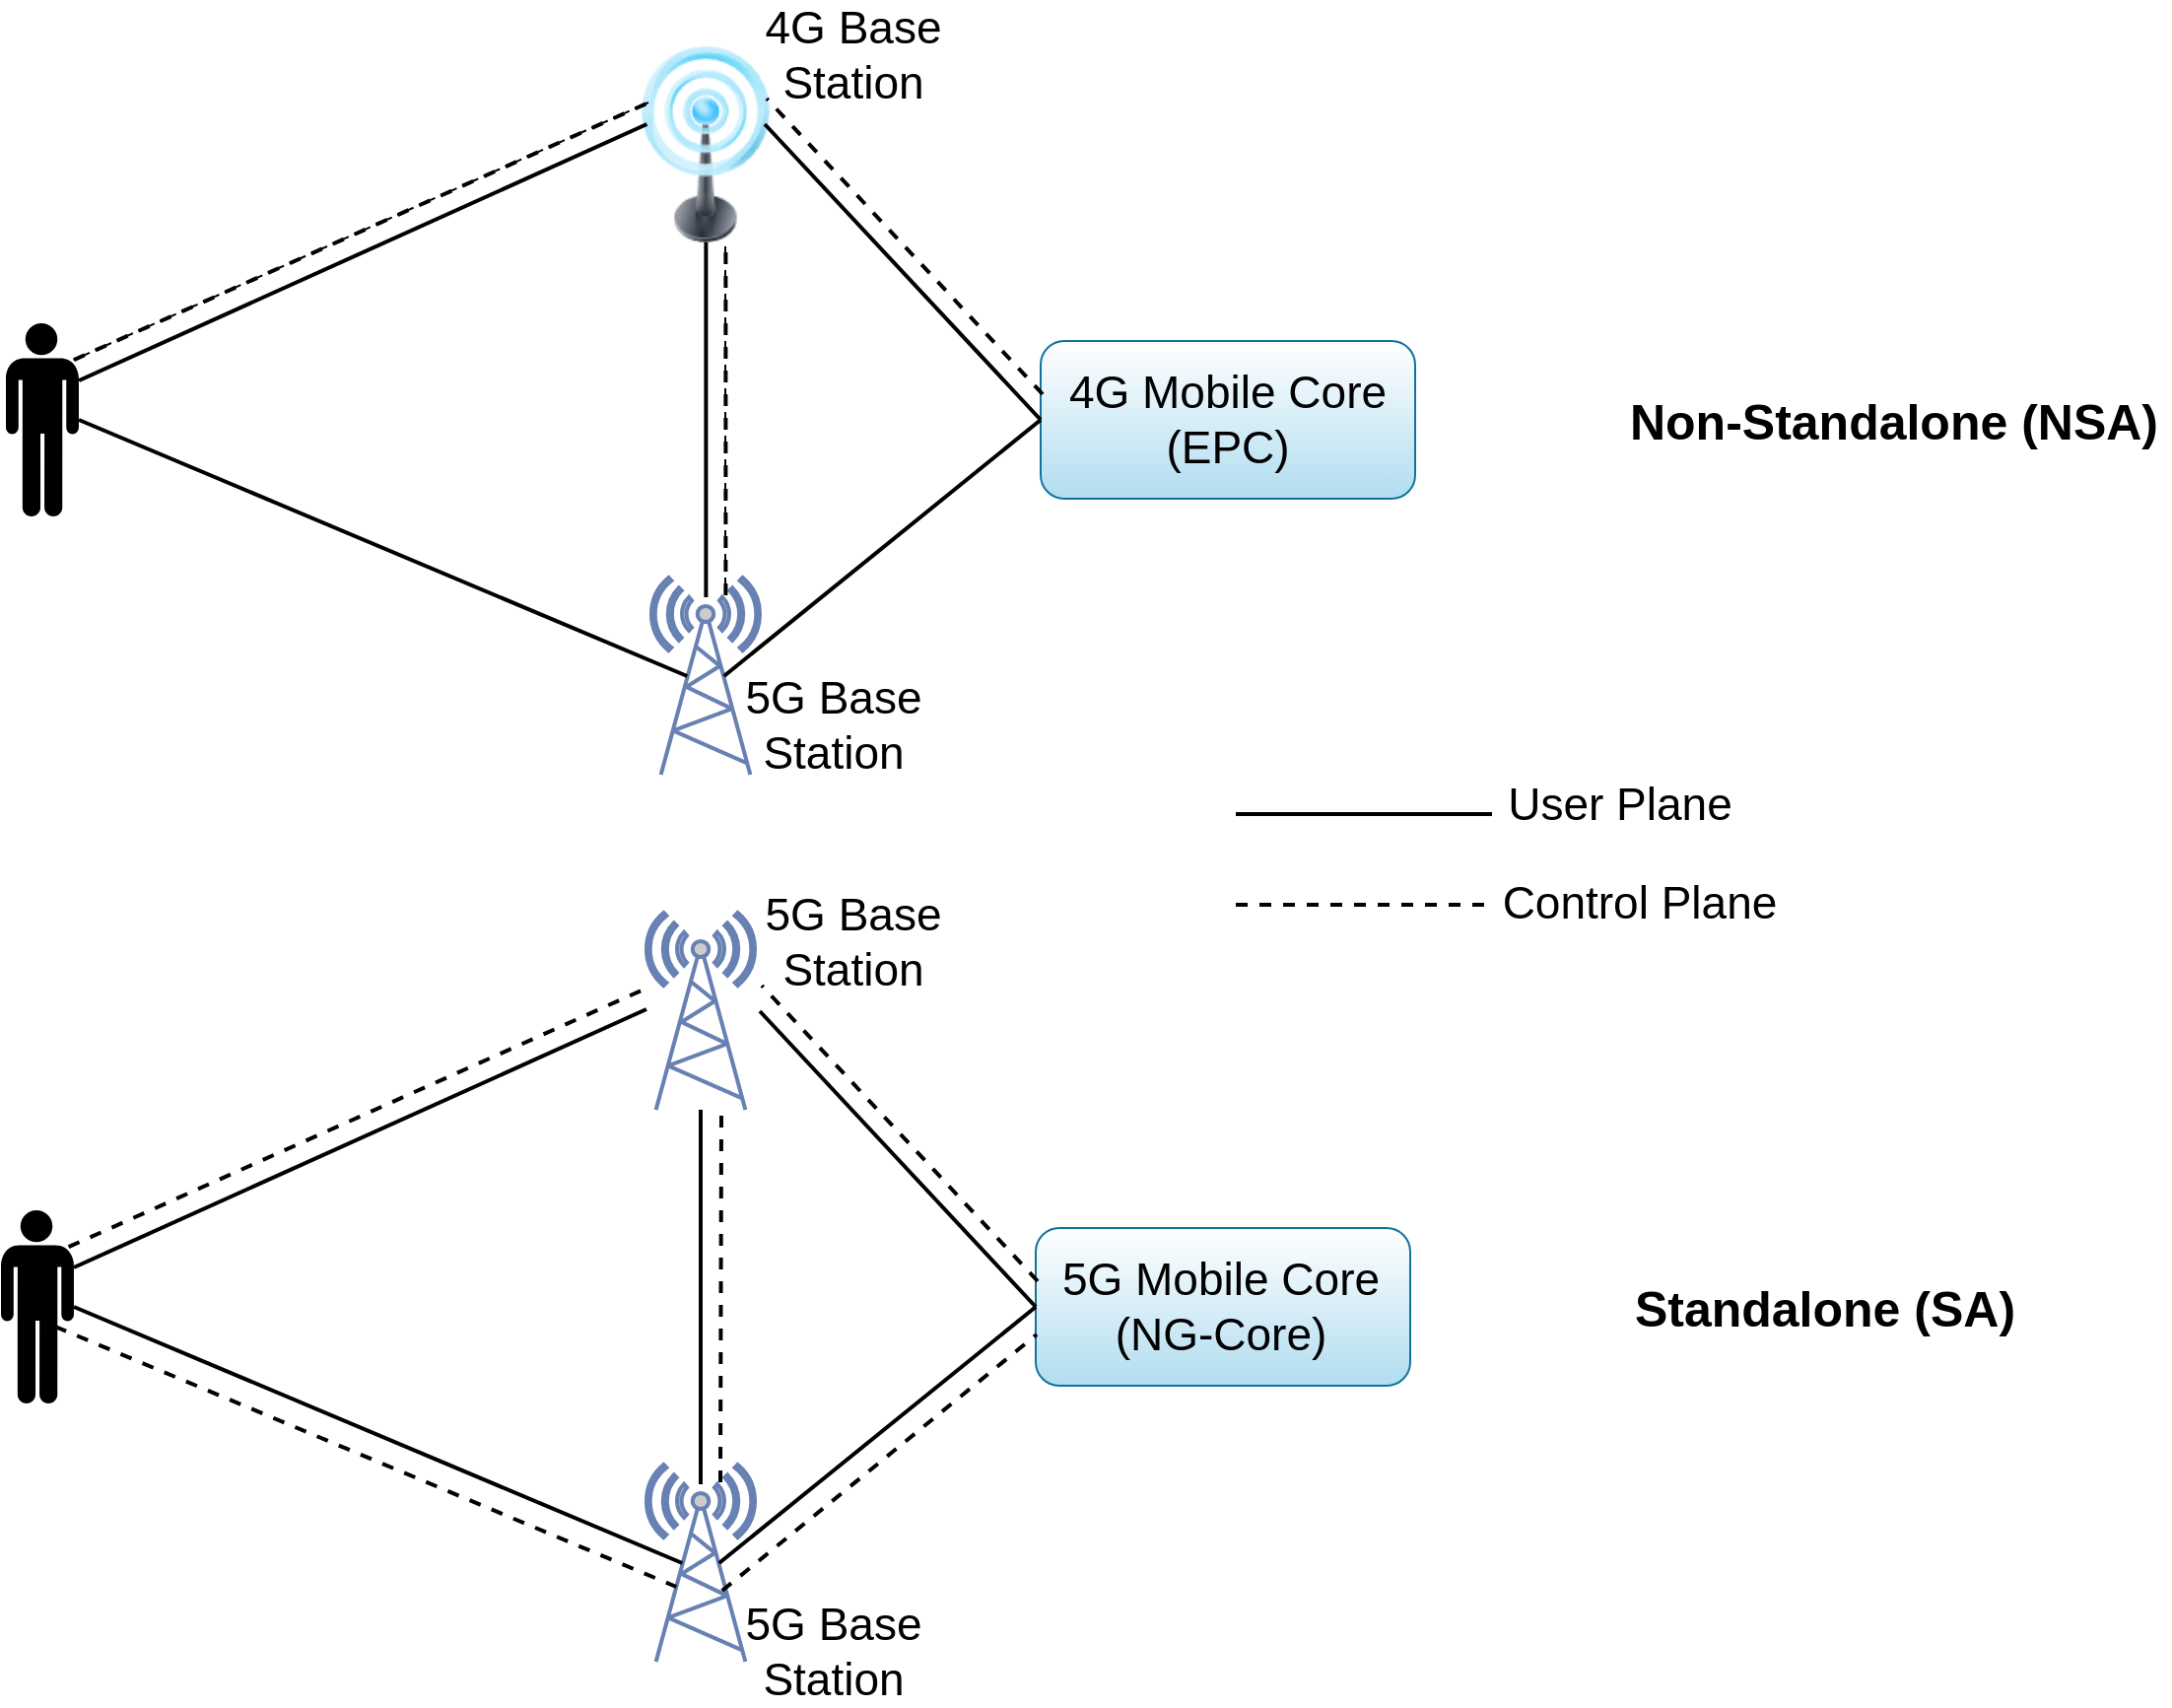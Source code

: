 <mxfile version="20.3.0" type="device"><diagram id="fVsIshxDmCaCkKFrYZep" name="Page-1"><mxGraphModel dx="711" dy="1331" grid="1" gridSize="10" guides="1" tooltips="1" connect="1" arrows="1" fold="1" page="1" pageScale="1" pageWidth="3300" pageHeight="4681" math="0" shadow="0"><root><mxCell id="0"/><mxCell id="1" parent="0"/><mxCell id="XtJdOS44lbcuBdPJoAw9-1" value="" style="fontColor=#0066CC;verticalAlign=top;verticalLabelPosition=bottom;labelPosition=center;align=center;html=1;outlineConnect=0;fillColor=#CCCCCC;strokeColor=#6881B3;gradientColor=none;gradientDirection=north;strokeWidth=2;shape=mxgraph.networks.radio_tower;" vertex="1" parent="1"><mxGeometry x="552.5" y="1330" width="55" height="100" as="geometry"/></mxCell><mxCell id="XtJdOS44lbcuBdPJoAw9-2" value="" style="image;html=1;image=img/lib/clip_art/telecommunication/Signal_tower_on_128x128.png;fontSize=20;gradientColor=#FFFFFF;gradientDirection=north;" vertex="1" parent="1"><mxGeometry x="540" y="1060" width="80" height="100" as="geometry"/></mxCell><mxCell id="XtJdOS44lbcuBdPJoAw9-4" value="" style="rounded=1;whiteSpace=wrap;html=1;fontSize=20;gradientDirection=north;fillColor=#b1ddf0;strokeColor=#10739e;gradientColor=#FFFFFF;" vertex="1" parent="1"><mxGeometry x="750" y="1210" width="190" height="80" as="geometry"/></mxCell><mxCell id="XtJdOS44lbcuBdPJoAw9-6" value="" style="shape=mxgraph.signs.people.man_1;html=1;pointerEvents=1;fillColor=#000000;strokeColor=none;verticalLabelPosition=bottom;verticalAlign=top;align=center;fontSize=20;" vertex="1" parent="1"><mxGeometry x="225" y="1201" width="37" height="98" as="geometry"/></mxCell><mxCell id="XtJdOS44lbcuBdPJoAw9-7" value="4G Mobile Core (EPC)" style="text;html=1;strokeColor=none;fillColor=none;align=center;verticalAlign=middle;whiteSpace=wrap;rounded=0;fontSize=23;" vertex="1" parent="1"><mxGeometry x="760" y="1235" width="170" height="30" as="geometry"/></mxCell><mxCell id="XtJdOS44lbcuBdPJoAw9-9" value="" style="endArrow=none;html=1;rounded=0;strokeWidth=2;fontSize=20;exitX=1;exitY=0.5;exitDx=0;exitDy=0;exitPerimeter=0;entryX=0.33;entryY=0.5;entryDx=0;entryDy=0;entryPerimeter=0;" edge="1" parent="1" source="XtJdOS44lbcuBdPJoAw9-6" target="XtJdOS44lbcuBdPJoAw9-1"><mxGeometry width="50" height="50" relative="1" as="geometry"><mxPoint x="298" y="1350" as="sourcePoint"/><mxPoint x="510" y="1330" as="targetPoint"/></mxGeometry></mxCell><mxCell id="XtJdOS44lbcuBdPJoAw9-10" value="" style="endArrow=none;html=1;rounded=0;strokeWidth=2;fontSize=20;exitX=0.67;exitY=0.5;exitDx=0;exitDy=0;exitPerimeter=0;entryX=0;entryY=0.5;entryDx=0;entryDy=0;" edge="1" parent="1" source="XtJdOS44lbcuBdPJoAw9-1" target="XtJdOS44lbcuBdPJoAw9-4"><mxGeometry width="50" height="50" relative="1" as="geometry"><mxPoint x="576" y="1265.0" as="sourcePoint"/><mxPoint x="884.65" y="1395" as="targetPoint"/></mxGeometry></mxCell><mxCell id="XtJdOS44lbcuBdPJoAw9-12" value="" style="endArrow=none;html=1;rounded=0;strokeWidth=1;fontSize=20;endSize=6;targetPerimeterSpacing=10;" edge="1" parent="1"><mxGeometry width="50" height="50" relative="1" as="geometry"><mxPoint x="262" y="1230" as="sourcePoint"/><mxPoint x="550" y="1100" as="targetPoint"/></mxGeometry></mxCell><mxCell id="XtJdOS44lbcuBdPJoAw9-13" value="" style="endArrow=none;html=1;rounded=0;strokeWidth=2;fontSize=20;endSize=6;targetPerimeterSpacing=10;exitX=0;exitY=0.5;exitDx=0;exitDy=0;" edge="1" parent="1" source="XtJdOS44lbcuBdPJoAw9-4"><mxGeometry width="50" height="50" relative="1" as="geometry"><mxPoint x="482" y="1260" as="sourcePoint"/><mxPoint x="610" y="1100" as="targetPoint"/></mxGeometry></mxCell><mxCell id="XtJdOS44lbcuBdPJoAw9-14" value="" style="endArrow=none;html=1;rounded=0;strokeWidth=1;fontSize=20;endSize=6;targetPerimeterSpacing=10;exitX=0.9;exitY=0.2;exitDx=0;exitDy=0;exitPerimeter=0;dashed=1;" edge="1" parent="1"><mxGeometry width="50" height="50" relative="1" as="geometry"><mxPoint x="259.3" y="1219.6" as="sourcePoint"/><mxPoint x="551" y="1089" as="targetPoint"/></mxGeometry></mxCell><mxCell id="XtJdOS44lbcuBdPJoAw9-15" value="" style="endArrow=none;html=1;rounded=0;strokeWidth=2;fontSize=20;endSize=6;targetPerimeterSpacing=10;entryX=0.875;entryY=0.3;entryDx=0;entryDy=0;entryPerimeter=0;dashed=1;" edge="1" parent="1"><mxGeometry width="50" height="50" relative="1" as="geometry"><mxPoint x="751" y="1237" as="sourcePoint"/><mxPoint x="611" y="1087.0" as="targetPoint"/></mxGeometry></mxCell><mxCell id="XtJdOS44lbcuBdPJoAw9-16" value="" style="endArrow=none;html=1;rounded=0;strokeWidth=1;fontSize=20;endSize=6;targetPerimeterSpacing=10;entryX=0.5;entryY=1;entryDx=0;entryDy=0;" edge="1" parent="1" target="XtJdOS44lbcuBdPJoAw9-2"><mxGeometry width="50" height="50" relative="1" as="geometry"><mxPoint x="580" y="1340" as="sourcePoint"/><mxPoint x="600" y="1210" as="targetPoint"/></mxGeometry></mxCell><mxCell id="XtJdOS44lbcuBdPJoAw9-18" value="" style="endArrow=none;html=1;rounded=0;strokeWidth=1;fontSize=20;endSize=6;targetPerimeterSpacing=10;entryX=0.5;entryY=1;entryDx=0;entryDy=0;dashed=1;" edge="1" parent="1"><mxGeometry width="50" height="50" relative="1" as="geometry"><mxPoint x="590" y="1339" as="sourcePoint"/><mxPoint x="590" y="1159" as="targetPoint"/></mxGeometry></mxCell><mxCell id="XtJdOS44lbcuBdPJoAw9-21" value="" style="fontColor=#0066CC;verticalAlign=top;verticalLabelPosition=bottom;labelPosition=center;align=center;html=1;outlineConnect=0;fillColor=#CCCCCC;strokeColor=#6881B3;gradientColor=none;gradientDirection=north;strokeWidth=2;shape=mxgraph.networks.radio_tower;" vertex="1" parent="1"><mxGeometry x="550" y="1780" width="55" height="100" as="geometry"/></mxCell><mxCell id="XtJdOS44lbcuBdPJoAw9-23" value="" style="rounded=1;whiteSpace=wrap;html=1;fontSize=20;gradientDirection=north;fillColor=#b1ddf0;strokeColor=#10739e;gradientColor=#FFFFFF;" vertex="1" parent="1"><mxGeometry x="747.5" y="1660" width="190" height="80" as="geometry"/></mxCell><mxCell id="XtJdOS44lbcuBdPJoAw9-24" value="" style="shape=mxgraph.signs.people.man_1;html=1;pointerEvents=1;fillColor=#000000;strokeColor=none;verticalLabelPosition=bottom;verticalAlign=top;align=center;fontSize=20;" vertex="1" parent="1"><mxGeometry x="222.5" y="1651" width="37" height="98" as="geometry"/></mxCell><mxCell id="XtJdOS44lbcuBdPJoAw9-25" value="5G Mobile Core (NG-Core)" style="text;html=1;strokeColor=none;fillColor=none;align=center;verticalAlign=middle;whiteSpace=wrap;rounded=0;fontSize=23;" vertex="1" parent="1"><mxGeometry x="755" y="1685" width="172.5" height="30" as="geometry"/></mxCell><mxCell id="XtJdOS44lbcuBdPJoAw9-26" value="" style="endArrow=none;html=1;rounded=0;strokeWidth=2;fontSize=20;exitX=1;exitY=0.5;exitDx=0;exitDy=0;exitPerimeter=0;entryX=0.33;entryY=0.5;entryDx=0;entryDy=0;entryPerimeter=0;" edge="1" parent="1" source="XtJdOS44lbcuBdPJoAw9-24" target="XtJdOS44lbcuBdPJoAw9-21"><mxGeometry width="50" height="50" relative="1" as="geometry"><mxPoint x="295.5" y="1800" as="sourcePoint"/><mxPoint x="507.5" y="1780" as="targetPoint"/></mxGeometry></mxCell><mxCell id="XtJdOS44lbcuBdPJoAw9-27" value="" style="endArrow=none;html=1;rounded=0;strokeWidth=2;fontSize=20;exitX=0.67;exitY=0.5;exitDx=0;exitDy=0;exitPerimeter=0;entryX=0;entryY=0.5;entryDx=0;entryDy=0;" edge="1" parent="1" source="XtJdOS44lbcuBdPJoAw9-21" target="XtJdOS44lbcuBdPJoAw9-23"><mxGeometry width="50" height="50" relative="1" as="geometry"><mxPoint x="573.5" y="1715.0" as="sourcePoint"/><mxPoint x="882.15" y="1845" as="targetPoint"/></mxGeometry></mxCell><mxCell id="XtJdOS44lbcuBdPJoAw9-28" value="" style="endArrow=none;html=1;rounded=0;strokeWidth=2;fontSize=20;endSize=6;targetPerimeterSpacing=10;" edge="1" parent="1"><mxGeometry width="50" height="50" relative="1" as="geometry"><mxPoint x="259.5" y="1680" as="sourcePoint"/><mxPoint x="550" y="1549" as="targetPoint"/></mxGeometry></mxCell><mxCell id="XtJdOS44lbcuBdPJoAw9-29" value="" style="endArrow=none;html=1;rounded=0;strokeWidth=2;fontSize=20;endSize=6;targetPerimeterSpacing=10;exitX=0;exitY=0.5;exitDx=0;exitDy=0;" edge="1" parent="1" source="XtJdOS44lbcuBdPJoAw9-23"><mxGeometry width="50" height="50" relative="1" as="geometry"><mxPoint x="479.5" y="1710" as="sourcePoint"/><mxPoint x="607.5" y="1550" as="targetPoint"/></mxGeometry></mxCell><mxCell id="XtJdOS44lbcuBdPJoAw9-30" value="" style="endArrow=none;html=1;rounded=0;strokeWidth=2;fontSize=20;endSize=6;targetPerimeterSpacing=10;exitX=0.9;exitY=0.2;exitDx=0;exitDy=0;exitPerimeter=0;dashed=1;" edge="1" parent="1"><mxGeometry width="50" height="50" relative="1" as="geometry"><mxPoint x="256.8" y="1669.6" as="sourcePoint"/><mxPoint x="548.5" y="1539" as="targetPoint"/></mxGeometry></mxCell><mxCell id="XtJdOS44lbcuBdPJoAw9-31" value="" style="endArrow=none;html=1;rounded=0;strokeWidth=2;fontSize=20;endSize=6;targetPerimeterSpacing=10;entryX=0.875;entryY=0.3;entryDx=0;entryDy=0;entryPerimeter=0;dashed=1;" edge="1" parent="1"><mxGeometry width="50" height="50" relative="1" as="geometry"><mxPoint x="748.5" y="1687" as="sourcePoint"/><mxPoint x="608.5" y="1537" as="targetPoint"/></mxGeometry></mxCell><mxCell id="XtJdOS44lbcuBdPJoAw9-32" value="" style="endArrow=none;html=1;rounded=0;strokeWidth=2;fontSize=20;endSize=6;targetPerimeterSpacing=10;entryX=0.5;entryY=1;entryDx=0;entryDy=0;entryPerimeter=0;" edge="1" parent="1" target="XtJdOS44lbcuBdPJoAw9-34"><mxGeometry width="50" height="50" relative="1" as="geometry"><mxPoint x="577.5" y="1790" as="sourcePoint"/><mxPoint x="577.5" y="1610" as="targetPoint"/></mxGeometry></mxCell><mxCell id="XtJdOS44lbcuBdPJoAw9-33" value="" style="endArrow=none;html=1;rounded=0;strokeWidth=2;fontSize=20;endSize=6;targetPerimeterSpacing=10;dashed=1;" edge="1" parent="1"><mxGeometry width="50" height="50" relative="1" as="geometry"><mxPoint x="587.5" y="1789" as="sourcePoint"/><mxPoint x="588" y="1600" as="targetPoint"/></mxGeometry></mxCell><mxCell id="XtJdOS44lbcuBdPJoAw9-34" value="" style="fontColor=#0066CC;verticalAlign=top;verticalLabelPosition=bottom;labelPosition=center;align=center;html=1;outlineConnect=0;fillColor=#CCCCCC;strokeColor=#6881B3;gradientColor=none;gradientDirection=north;strokeWidth=2;shape=mxgraph.networks.radio_tower;" vertex="1" parent="1"><mxGeometry x="550" y="1500" width="55" height="100" as="geometry"/></mxCell><mxCell id="XtJdOS44lbcuBdPJoAw9-35" value="" style="endArrow=none;html=1;rounded=0;strokeWidth=2;fontSize=20;exitX=0.67;exitY=0.5;exitDx=0;exitDy=0;exitPerimeter=0;entryX=0;entryY=0.5;entryDx=0;entryDy=0;dashed=1;" edge="1" parent="1"><mxGeometry width="50" height="50" relative="1" as="geometry"><mxPoint x="588.35" y="1844" as="sourcePoint"/><mxPoint x="748" y="1714" as="targetPoint"/></mxGeometry></mxCell><mxCell id="XtJdOS44lbcuBdPJoAw9-36" value="" style="endArrow=none;html=1;rounded=0;strokeWidth=2;fontSize=20;exitX=1;exitY=0.5;exitDx=0;exitDy=0;exitPerimeter=0;entryX=0.275;entryY=0.62;entryDx=0;entryDy=0;entryPerimeter=0;dashed=1;" edge="1" parent="1" target="XtJdOS44lbcuBdPJoAw9-21"><mxGeometry width="50" height="50" relative="1" as="geometry"><mxPoint x="250" y="1710" as="sourcePoint"/><mxPoint x="558.65" y="1840" as="targetPoint"/></mxGeometry></mxCell><mxCell id="XtJdOS44lbcuBdPJoAw9-37" value="4G Base Station" style="text;html=1;strokeColor=none;fillColor=none;align=center;verticalAlign=middle;whiteSpace=wrap;rounded=0;fontSize=23;" vertex="1" parent="1"><mxGeometry x="580" y="1050" width="150" height="30" as="geometry"/></mxCell><mxCell id="XtJdOS44lbcuBdPJoAw9-38" value="5G Base Station" style="text;html=1;strokeColor=none;fillColor=none;align=center;verticalAlign=middle;whiteSpace=wrap;rounded=0;fontSize=23;" vertex="1" parent="1"><mxGeometry x="570" y="1390" width="150" height="30" as="geometry"/></mxCell><mxCell id="XtJdOS44lbcuBdPJoAw9-39" value="5G Base Station" style="text;html=1;strokeColor=none;fillColor=none;align=center;verticalAlign=middle;whiteSpace=wrap;rounded=0;fontSize=23;" vertex="1" parent="1"><mxGeometry x="580" y="1500" width="150" height="30" as="geometry"/></mxCell><mxCell id="XtJdOS44lbcuBdPJoAw9-40" value="5G Base Station" style="text;html=1;strokeColor=none;fillColor=none;align=center;verticalAlign=middle;whiteSpace=wrap;rounded=0;fontSize=23;" vertex="1" parent="1"><mxGeometry x="570" y="1860" width="150" height="30" as="geometry"/></mxCell><mxCell id="XtJdOS44lbcuBdPJoAw9-41" value="" style="endArrow=none;html=1;rounded=0;strokeWidth=2;fontSize=20;endSize=6;targetPerimeterSpacing=10;" edge="1" parent="1"><mxGeometry width="50" height="50" relative="1" as="geometry"><mxPoint x="849" y="1450" as="sourcePoint"/><mxPoint x="979" y="1450" as="targetPoint"/><Array as="points"><mxPoint x="899" y="1450"/></Array></mxGeometry></mxCell><mxCell id="XtJdOS44lbcuBdPJoAw9-42" value="" style="endArrow=none;html=1;rounded=0;dashed=1;strokeWidth=2;fontSize=20;endSize=6;targetPerimeterSpacing=10;" edge="1" parent="1"><mxGeometry width="50" height="50" relative="1" as="geometry"><mxPoint x="849" y="1496" as="sourcePoint"/><mxPoint x="979" y="1496" as="targetPoint"/><Array as="points"><mxPoint x="899" y="1496"/></Array></mxGeometry></mxCell><mxCell id="XtJdOS44lbcuBdPJoAw9-43" value="User Plane" style="text;html=1;strokeColor=none;fillColor=none;align=center;verticalAlign=middle;whiteSpace=wrap;rounded=0;fontSize=23;" vertex="1" parent="1"><mxGeometry x="969" y="1430" width="150" height="30" as="geometry"/></mxCell><mxCell id="XtJdOS44lbcuBdPJoAw9-44" value="Control Plane" style="text;html=1;strokeColor=none;fillColor=none;align=center;verticalAlign=middle;whiteSpace=wrap;rounded=0;fontSize=23;" vertex="1" parent="1"><mxGeometry x="979" y="1480" width="150" height="30" as="geometry"/></mxCell><mxCell id="XtJdOS44lbcuBdPJoAw9-45" value="Non-Standalone (NSA)" style="text;html=1;strokeColor=none;fillColor=none;align=center;verticalAlign=middle;whiteSpace=wrap;rounded=0;fontSize=25;fontStyle=1" vertex="1" parent="1"><mxGeometry x="1043" y="1235" width="280" height="30" as="geometry"/></mxCell><mxCell id="XtJdOS44lbcuBdPJoAw9-46" value="Standalone (SA)" style="text;html=1;strokeColor=none;fillColor=none;align=center;verticalAlign=middle;whiteSpace=wrap;rounded=0;fontSize=25;fontStyle=1" vertex="1" parent="1"><mxGeometry x="1043" y="1685" width="210" height="30" as="geometry"/></mxCell><mxCell id="XtJdOS44lbcuBdPJoAw9-49" value="" style="endArrow=none;html=1;rounded=0;strokeWidth=2;fontSize=20;endSize=6;targetPerimeterSpacing=10;entryX=0.5;entryY=1;entryDx=0;entryDy=0;dashed=1;" edge="1" parent="1"><mxGeometry width="50" height="50" relative="1" as="geometry"><mxPoint x="590.2" y="1339" as="sourcePoint"/><mxPoint x="590.2" y="1159" as="targetPoint"/></mxGeometry></mxCell><mxCell id="XtJdOS44lbcuBdPJoAw9-50" value="" style="endArrow=none;html=1;rounded=0;strokeWidth=2;fontSize=20;endSize=6;targetPerimeterSpacing=10;entryX=0.5;entryY=1;entryDx=0;entryDy=0;" edge="1" parent="1"><mxGeometry width="50" height="50" relative="1" as="geometry"><mxPoint x="580.2" y="1340" as="sourcePoint"/><mxPoint x="580.2" y="1160" as="targetPoint"/></mxGeometry></mxCell><mxCell id="XtJdOS44lbcuBdPJoAw9-51" value="" style="endArrow=none;html=1;rounded=0;strokeWidth=2;fontSize=20;endSize=6;targetPerimeterSpacing=10;" edge="1" parent="1"><mxGeometry width="50" height="50" relative="1" as="geometry"><mxPoint x="262.2" y="1230" as="sourcePoint"/><mxPoint x="550.2" y="1100" as="targetPoint"/></mxGeometry></mxCell><mxCell id="XtJdOS44lbcuBdPJoAw9-52" value="" style="endArrow=none;html=1;rounded=0;strokeWidth=2;fontSize=20;endSize=6;targetPerimeterSpacing=10;exitX=0.9;exitY=0.2;exitDx=0;exitDy=0;exitPerimeter=0;dashed=1;" edge="1" parent="1"><mxGeometry width="50" height="50" relative="1" as="geometry"><mxPoint x="259.5" y="1219.6" as="sourcePoint"/><mxPoint x="551.2" y="1089" as="targetPoint"/></mxGeometry></mxCell></root></mxGraphModel></diagram></mxfile>
